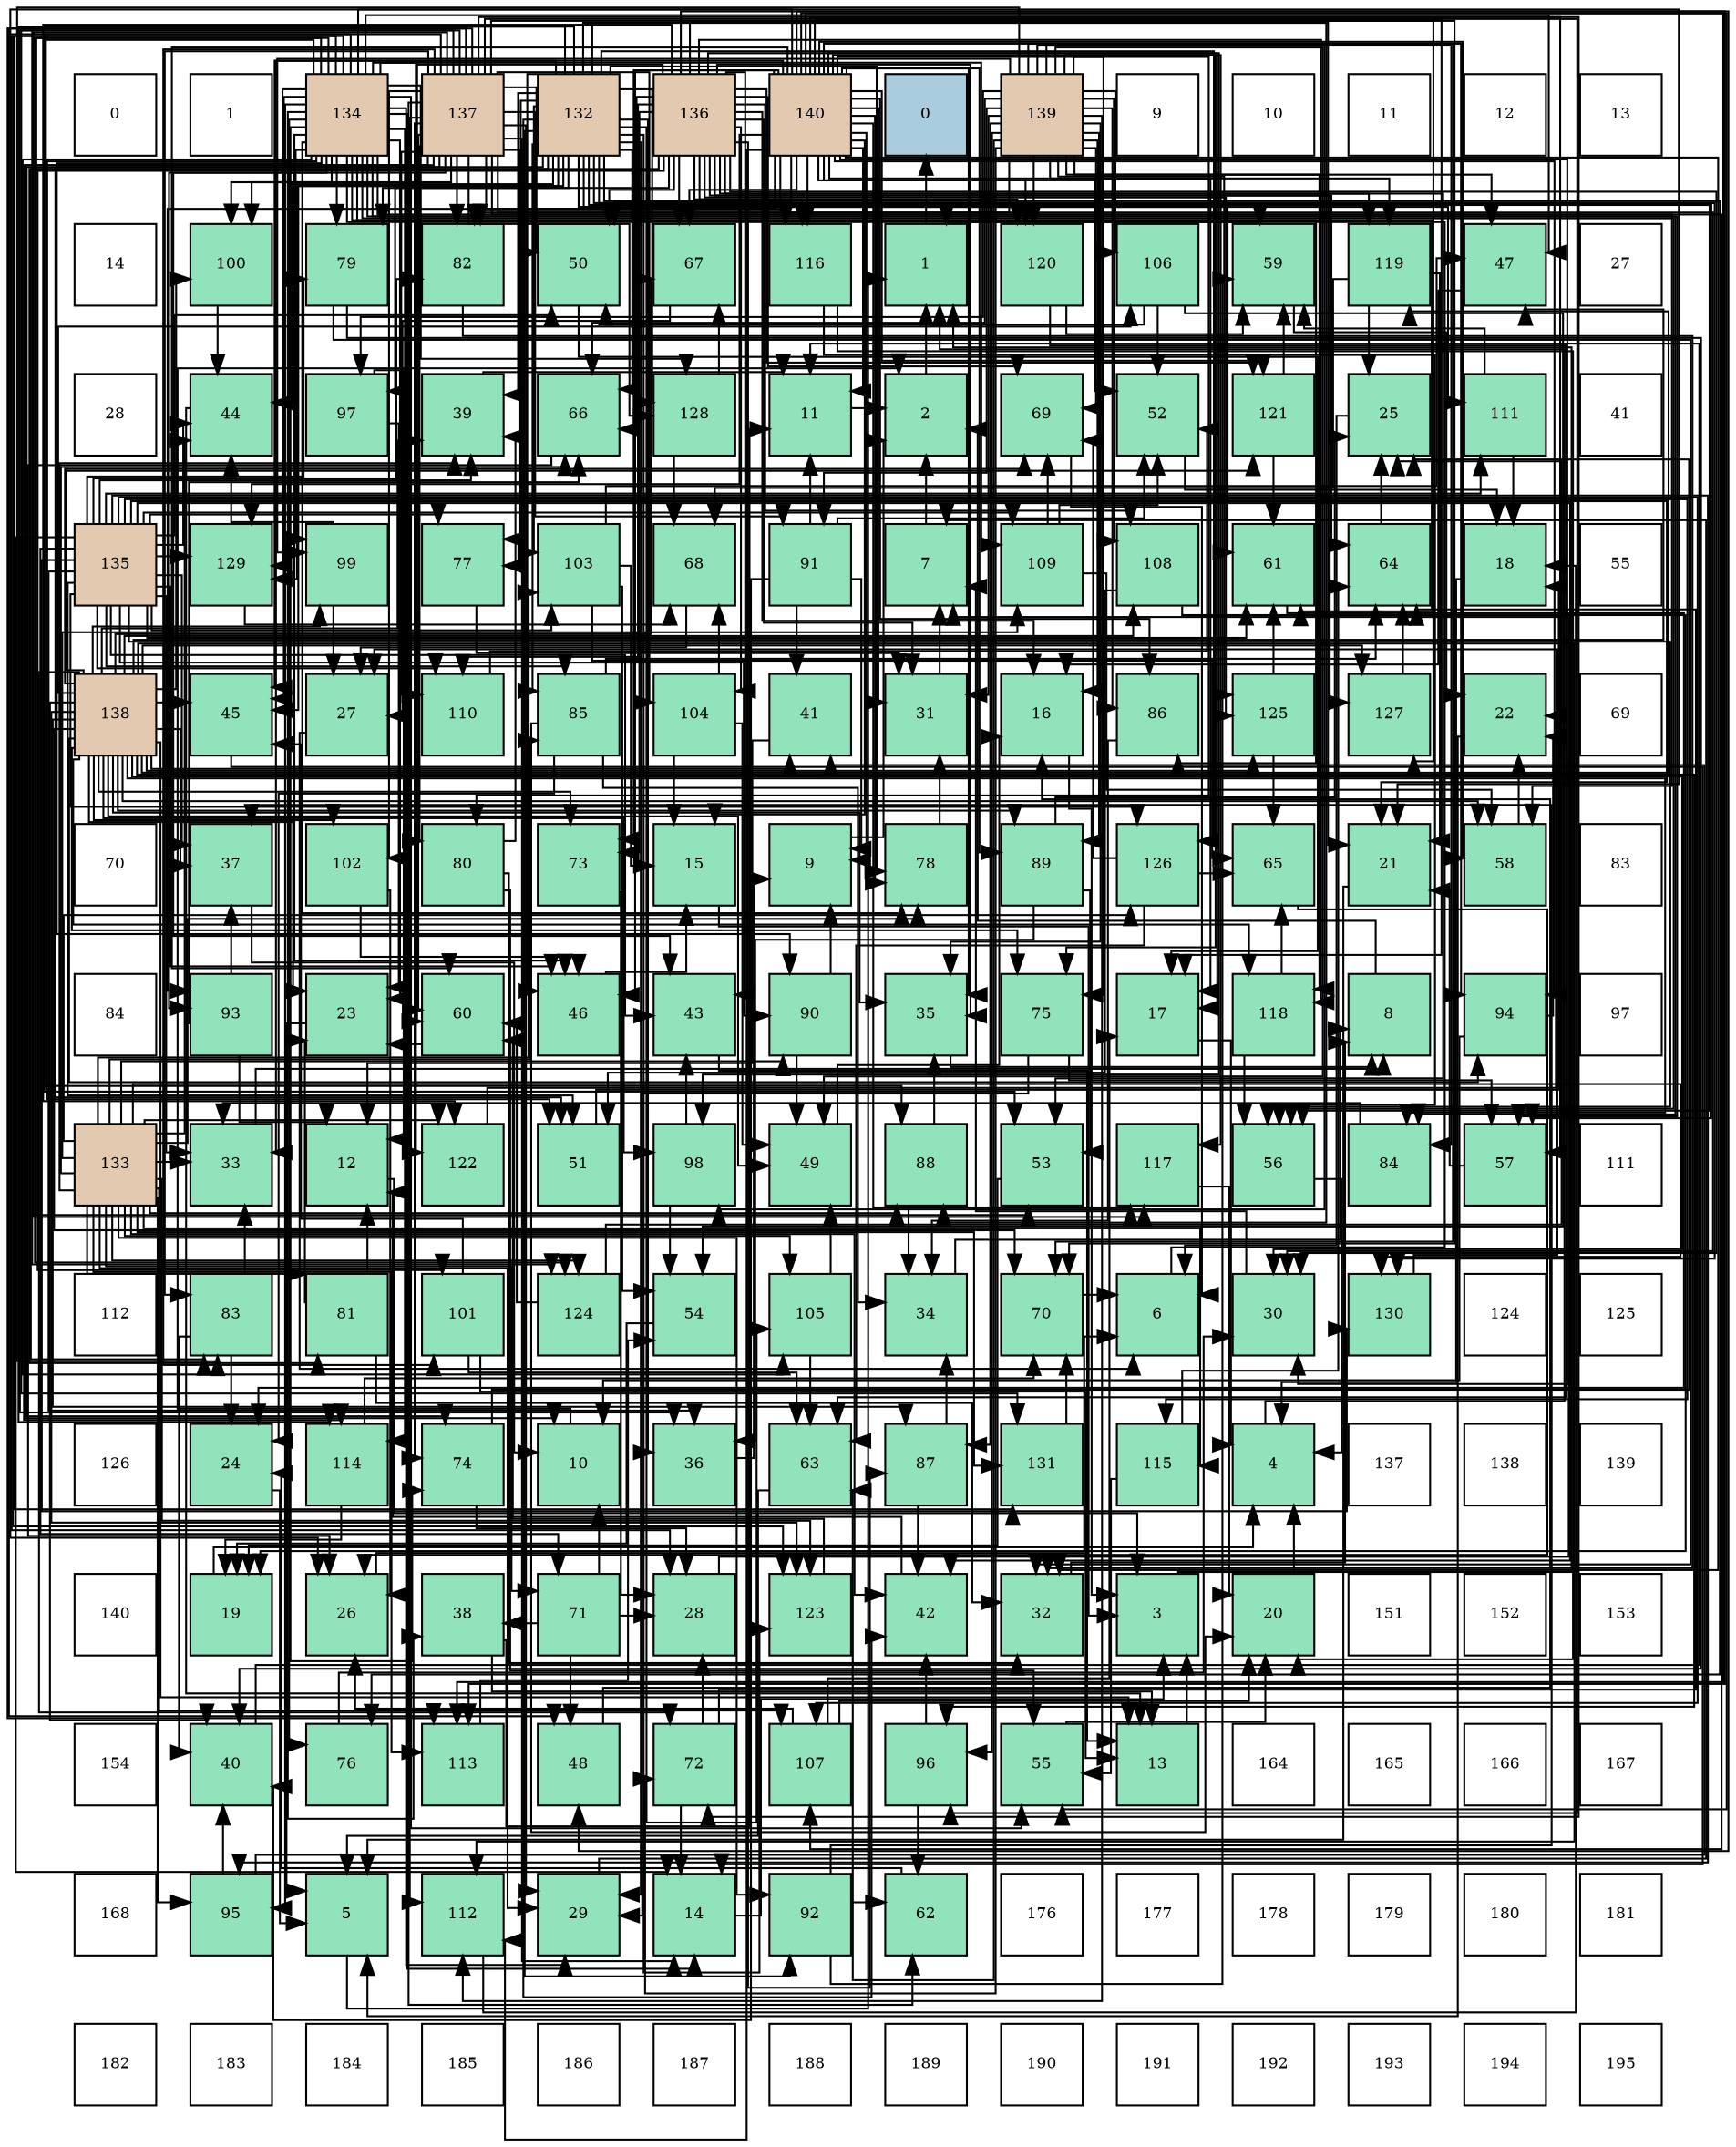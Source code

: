 digraph layout{
 rankdir=TB;
 splines=ortho;
 node [style=filled shape=square fixedsize=true width=0.6];
0[label="0", fontsize=8, fillcolor="#ffffff"];
1[label="1", fontsize=8, fillcolor="#ffffff"];
2[label="134", fontsize=8, fillcolor="#e3c9af"];
3[label="137", fontsize=8, fillcolor="#e3c9af"];
4[label="132", fontsize=8, fillcolor="#e3c9af"];
5[label="136", fontsize=8, fillcolor="#e3c9af"];
6[label="140", fontsize=8, fillcolor="#e3c9af"];
7[label="0", fontsize=8, fillcolor="#a9ccde"];
8[label="139", fontsize=8, fillcolor="#e3c9af"];
9[label="9", fontsize=8, fillcolor="#ffffff"];
10[label="10", fontsize=8, fillcolor="#ffffff"];
11[label="11", fontsize=8, fillcolor="#ffffff"];
12[label="12", fontsize=8, fillcolor="#ffffff"];
13[label="13", fontsize=8, fillcolor="#ffffff"];
14[label="14", fontsize=8, fillcolor="#ffffff"];
15[label="100", fontsize=8, fillcolor="#91e3bb"];
16[label="79", fontsize=8, fillcolor="#91e3bb"];
17[label="82", fontsize=8, fillcolor="#91e3bb"];
18[label="50", fontsize=8, fillcolor="#91e3bb"];
19[label="67", fontsize=8, fillcolor="#91e3bb"];
20[label="116", fontsize=8, fillcolor="#91e3bb"];
21[label="1", fontsize=8, fillcolor="#91e3bb"];
22[label="120", fontsize=8, fillcolor="#91e3bb"];
23[label="106", fontsize=8, fillcolor="#91e3bb"];
24[label="59", fontsize=8, fillcolor="#91e3bb"];
25[label="119", fontsize=8, fillcolor="#91e3bb"];
26[label="47", fontsize=8, fillcolor="#91e3bb"];
27[label="27", fontsize=8, fillcolor="#ffffff"];
28[label="28", fontsize=8, fillcolor="#ffffff"];
29[label="44", fontsize=8, fillcolor="#91e3bb"];
30[label="97", fontsize=8, fillcolor="#91e3bb"];
31[label="39", fontsize=8, fillcolor="#91e3bb"];
32[label="66", fontsize=8, fillcolor="#91e3bb"];
33[label="128", fontsize=8, fillcolor="#91e3bb"];
34[label="11", fontsize=8, fillcolor="#91e3bb"];
35[label="2", fontsize=8, fillcolor="#91e3bb"];
36[label="69", fontsize=8, fillcolor="#91e3bb"];
37[label="52", fontsize=8, fillcolor="#91e3bb"];
38[label="121", fontsize=8, fillcolor="#91e3bb"];
39[label="25", fontsize=8, fillcolor="#91e3bb"];
40[label="111", fontsize=8, fillcolor="#91e3bb"];
41[label="41", fontsize=8, fillcolor="#ffffff"];
42[label="135", fontsize=8, fillcolor="#e3c9af"];
43[label="129", fontsize=8, fillcolor="#91e3bb"];
44[label="99", fontsize=8, fillcolor="#91e3bb"];
45[label="77", fontsize=8, fillcolor="#91e3bb"];
46[label="103", fontsize=8, fillcolor="#91e3bb"];
47[label="68", fontsize=8, fillcolor="#91e3bb"];
48[label="91", fontsize=8, fillcolor="#91e3bb"];
49[label="7", fontsize=8, fillcolor="#91e3bb"];
50[label="109", fontsize=8, fillcolor="#91e3bb"];
51[label="108", fontsize=8, fillcolor="#91e3bb"];
52[label="61", fontsize=8, fillcolor="#91e3bb"];
53[label="64", fontsize=8, fillcolor="#91e3bb"];
54[label="18", fontsize=8, fillcolor="#91e3bb"];
55[label="55", fontsize=8, fillcolor="#ffffff"];
56[label="138", fontsize=8, fillcolor="#e3c9af"];
57[label="45", fontsize=8, fillcolor="#91e3bb"];
58[label="27", fontsize=8, fillcolor="#91e3bb"];
59[label="110", fontsize=8, fillcolor="#91e3bb"];
60[label="85", fontsize=8, fillcolor="#91e3bb"];
61[label="104", fontsize=8, fillcolor="#91e3bb"];
62[label="41", fontsize=8, fillcolor="#91e3bb"];
63[label="31", fontsize=8, fillcolor="#91e3bb"];
64[label="16", fontsize=8, fillcolor="#91e3bb"];
65[label="86", fontsize=8, fillcolor="#91e3bb"];
66[label="125", fontsize=8, fillcolor="#91e3bb"];
67[label="127", fontsize=8, fillcolor="#91e3bb"];
68[label="22", fontsize=8, fillcolor="#91e3bb"];
69[label="69", fontsize=8, fillcolor="#ffffff"];
70[label="70", fontsize=8, fillcolor="#ffffff"];
71[label="37", fontsize=8, fillcolor="#91e3bb"];
72[label="102", fontsize=8, fillcolor="#91e3bb"];
73[label="80", fontsize=8, fillcolor="#91e3bb"];
74[label="73", fontsize=8, fillcolor="#91e3bb"];
75[label="15", fontsize=8, fillcolor="#91e3bb"];
76[label="9", fontsize=8, fillcolor="#91e3bb"];
77[label="78", fontsize=8, fillcolor="#91e3bb"];
78[label="89", fontsize=8, fillcolor="#91e3bb"];
79[label="126", fontsize=8, fillcolor="#91e3bb"];
80[label="65", fontsize=8, fillcolor="#91e3bb"];
81[label="21", fontsize=8, fillcolor="#91e3bb"];
82[label="58", fontsize=8, fillcolor="#91e3bb"];
83[label="83", fontsize=8, fillcolor="#ffffff"];
84[label="84", fontsize=8, fillcolor="#ffffff"];
85[label="93", fontsize=8, fillcolor="#91e3bb"];
86[label="23", fontsize=8, fillcolor="#91e3bb"];
87[label="60", fontsize=8, fillcolor="#91e3bb"];
88[label="46", fontsize=8, fillcolor="#91e3bb"];
89[label="43", fontsize=8, fillcolor="#91e3bb"];
90[label="90", fontsize=8, fillcolor="#91e3bb"];
91[label="35", fontsize=8, fillcolor="#91e3bb"];
92[label="75", fontsize=8, fillcolor="#91e3bb"];
93[label="17", fontsize=8, fillcolor="#91e3bb"];
94[label="118", fontsize=8, fillcolor="#91e3bb"];
95[label="8", fontsize=8, fillcolor="#91e3bb"];
96[label="94", fontsize=8, fillcolor="#91e3bb"];
97[label="97", fontsize=8, fillcolor="#ffffff"];
98[label="133", fontsize=8, fillcolor="#e3c9af"];
99[label="33", fontsize=8, fillcolor="#91e3bb"];
100[label="12", fontsize=8, fillcolor="#91e3bb"];
101[label="122", fontsize=8, fillcolor="#91e3bb"];
102[label="51", fontsize=8, fillcolor="#91e3bb"];
103[label="98", fontsize=8, fillcolor="#91e3bb"];
104[label="49", fontsize=8, fillcolor="#91e3bb"];
105[label="88", fontsize=8, fillcolor="#91e3bb"];
106[label="53", fontsize=8, fillcolor="#91e3bb"];
107[label="117", fontsize=8, fillcolor="#91e3bb"];
108[label="56", fontsize=8, fillcolor="#91e3bb"];
109[label="84", fontsize=8, fillcolor="#91e3bb"];
110[label="57", fontsize=8, fillcolor="#91e3bb"];
111[label="111", fontsize=8, fillcolor="#ffffff"];
112[label="112", fontsize=8, fillcolor="#ffffff"];
113[label="83", fontsize=8, fillcolor="#91e3bb"];
114[label="81", fontsize=8, fillcolor="#91e3bb"];
115[label="101", fontsize=8, fillcolor="#91e3bb"];
116[label="124", fontsize=8, fillcolor="#91e3bb"];
117[label="54", fontsize=8, fillcolor="#91e3bb"];
118[label="105", fontsize=8, fillcolor="#91e3bb"];
119[label="34", fontsize=8, fillcolor="#91e3bb"];
120[label="70", fontsize=8, fillcolor="#91e3bb"];
121[label="6", fontsize=8, fillcolor="#91e3bb"];
122[label="30", fontsize=8, fillcolor="#91e3bb"];
123[label="130", fontsize=8, fillcolor="#91e3bb"];
124[label="124", fontsize=8, fillcolor="#ffffff"];
125[label="125", fontsize=8, fillcolor="#ffffff"];
126[label="126", fontsize=8, fillcolor="#ffffff"];
127[label="24", fontsize=8, fillcolor="#91e3bb"];
128[label="114", fontsize=8, fillcolor="#91e3bb"];
129[label="74", fontsize=8, fillcolor="#91e3bb"];
130[label="10", fontsize=8, fillcolor="#91e3bb"];
131[label="36", fontsize=8, fillcolor="#91e3bb"];
132[label="63", fontsize=8, fillcolor="#91e3bb"];
133[label="87", fontsize=8, fillcolor="#91e3bb"];
134[label="131", fontsize=8, fillcolor="#91e3bb"];
135[label="115", fontsize=8, fillcolor="#91e3bb"];
136[label="4", fontsize=8, fillcolor="#91e3bb"];
137[label="137", fontsize=8, fillcolor="#ffffff"];
138[label="138", fontsize=8, fillcolor="#ffffff"];
139[label="139", fontsize=8, fillcolor="#ffffff"];
140[label="140", fontsize=8, fillcolor="#ffffff"];
141[label="19", fontsize=8, fillcolor="#91e3bb"];
142[label="26", fontsize=8, fillcolor="#91e3bb"];
143[label="38", fontsize=8, fillcolor="#91e3bb"];
144[label="71", fontsize=8, fillcolor="#91e3bb"];
145[label="28", fontsize=8, fillcolor="#91e3bb"];
146[label="123", fontsize=8, fillcolor="#91e3bb"];
147[label="42", fontsize=8, fillcolor="#91e3bb"];
148[label="32", fontsize=8, fillcolor="#91e3bb"];
149[label="3", fontsize=8, fillcolor="#91e3bb"];
150[label="20", fontsize=8, fillcolor="#91e3bb"];
151[label="151", fontsize=8, fillcolor="#ffffff"];
152[label="152", fontsize=8, fillcolor="#ffffff"];
153[label="153", fontsize=8, fillcolor="#ffffff"];
154[label="154", fontsize=8, fillcolor="#ffffff"];
155[label="40", fontsize=8, fillcolor="#91e3bb"];
156[label="76", fontsize=8, fillcolor="#91e3bb"];
157[label="113", fontsize=8, fillcolor="#91e3bb"];
158[label="48", fontsize=8, fillcolor="#91e3bb"];
159[label="72", fontsize=8, fillcolor="#91e3bb"];
160[label="107", fontsize=8, fillcolor="#91e3bb"];
161[label="96", fontsize=8, fillcolor="#91e3bb"];
162[label="55", fontsize=8, fillcolor="#91e3bb"];
163[label="13", fontsize=8, fillcolor="#91e3bb"];
164[label="164", fontsize=8, fillcolor="#ffffff"];
165[label="165", fontsize=8, fillcolor="#ffffff"];
166[label="166", fontsize=8, fillcolor="#ffffff"];
167[label="167", fontsize=8, fillcolor="#ffffff"];
168[label="168", fontsize=8, fillcolor="#ffffff"];
169[label="95", fontsize=8, fillcolor="#91e3bb"];
170[label="5", fontsize=8, fillcolor="#91e3bb"];
171[label="112", fontsize=8, fillcolor="#91e3bb"];
172[label="29", fontsize=8, fillcolor="#91e3bb"];
173[label="14", fontsize=8, fillcolor="#91e3bb"];
174[label="92", fontsize=8, fillcolor="#91e3bb"];
175[label="62", fontsize=8, fillcolor="#91e3bb"];
176[label="176", fontsize=8, fillcolor="#ffffff"];
177[label="177", fontsize=8, fillcolor="#ffffff"];
178[label="178", fontsize=8, fillcolor="#ffffff"];
179[label="179", fontsize=8, fillcolor="#ffffff"];
180[label="180", fontsize=8, fillcolor="#ffffff"];
181[label="181", fontsize=8, fillcolor="#ffffff"];
182[label="182", fontsize=8, fillcolor="#ffffff"];
183[label="183", fontsize=8, fillcolor="#ffffff"];
184[label="184", fontsize=8, fillcolor="#ffffff"];
185[label="185", fontsize=8, fillcolor="#ffffff"];
186[label="186", fontsize=8, fillcolor="#ffffff"];
187[label="187", fontsize=8, fillcolor="#ffffff"];
188[label="188", fontsize=8, fillcolor="#ffffff"];
189[label="189", fontsize=8, fillcolor="#ffffff"];
190[label="190", fontsize=8, fillcolor="#ffffff"];
191[label="191", fontsize=8, fillcolor="#ffffff"];
192[label="192", fontsize=8, fillcolor="#ffffff"];
193[label="193", fontsize=8, fillcolor="#ffffff"];
194[label="194", fontsize=8, fillcolor="#ffffff"];
195[label="195", fontsize=8, fillcolor="#ffffff"];
edge [constraint=false, style=vis];21 -> 7;
35 -> 21;
149 -> 21;
136 -> 21;
170 -> 21;
121 -> 21;
49 -> 35;
95 -> 35;
76 -> 35;
130 -> 35;
34 -> 35;
100 -> 149;
163 -> 149;
173 -> 149;
75 -> 149;
64 -> 149;
93 -> 136;
54 -> 136;
141 -> 136;
150 -> 136;
81 -> 170;
68 -> 170;
86 -> 170;
127 -> 170;
39 -> 121;
142 -> 121;
58 -> 121;
145 -> 49;
172 -> 49;
122 -> 49;
63 -> 49;
148 -> 95;
99 -> 95;
119 -> 95;
91 -> 95;
131 -> 76;
71 -> 130;
143 -> 34;
143 -> 163;
31 -> 34;
155 -> 34;
62 -> 100;
147 -> 100;
89 -> 163;
29 -> 163;
57 -> 173;
88 -> 75;
26 -> 64;
158 -> 64;
104 -> 64;
18 -> 93;
102 -> 54;
37 -> 54;
106 -> 141;
117 -> 141;
162 -> 150;
108 -> 136;
110 -> 81;
82 -> 68;
24 -> 68;
87 -> 86;
52 -> 127;
175 -> 127;
132 -> 170;
53 -> 39;
80 -> 142;
32 -> 142;
19 -> 58;
47 -> 58;
36 -> 121;
120 -> 121;
144 -> 130;
144 -> 145;
144 -> 143;
144 -> 158;
159 -> 173;
159 -> 145;
159 -> 53;
74 -> 145;
129 -> 39;
129 -> 145;
92 -> 172;
92 -> 110;
156 -> 122;
45 -> 63;
77 -> 63;
16 -> 148;
16 -> 155;
73 -> 148;
73 -> 31;
73 -> 162;
114 -> 100;
114 -> 86;
114 -> 148;
17 -> 148;
113 -> 127;
113 -> 99;
113 -> 155;
109 -> 99;
60 -> 150;
60 -> 127;
60 -> 119;
60 -> 53;
65 -> 119;
133 -> 119;
133 -> 147;
105 -> 119;
105 -> 91;
78 -> 39;
78 -> 131;
78 -> 106;
90 -> 76;
90 -> 104;
48 -> 76;
48 -> 34;
48 -> 155;
48 -> 62;
48 -> 37;
174 -> 71;
174 -> 24;
174 -> 175;
85 -> 100;
85 -> 71;
85 -> 32;
96 -> 130;
96 -> 68;
169 -> 155;
169 -> 62;
161 -> 147;
161 -> 175;
30 -> 100;
30 -> 86;
103 -> 89;
103 -> 117;
44 -> 58;
44 -> 29;
15 -> 29;
115 -> 163;
115 -> 57;
115 -> 132;
72 -> 142;
72 -> 88;
46 -> 75;
46 -> 26;
46 -> 117;
46 -> 80;
61 -> 75;
61 -> 104;
61 -> 47;
118 -> 104;
118 -> 132;
23 -> 18;
23 -> 37;
23 -> 117;
160 -> 93;
160 -> 150;
160 -> 142;
51 -> 141;
51 -> 102;
50 -> 37;
50 -> 82;
50 -> 36;
59 -> 37;
40 -> 54;
40 -> 24;
171 -> 54;
157 -> 117;
128 -> 141;
128 -> 120;
135 -> 162;
135 -> 53;
20 -> 150;
20 -> 108;
107 -> 150;
94 -> 108;
94 -> 80;
25 -> 81;
25 -> 39;
25 -> 47;
22 -> 24;
22 -> 132;
38 -> 24;
38 -> 52;
101 -> 68;
146 -> 87;
116 -> 39;
116 -> 87;
66 -> 52;
66 -> 80;
79 -> 132;
79 -> 80;
79 -> 36;
67 -> 53;
33 -> 19;
33 -> 47;
43 -> 47;
123 -> 58;
134 -> 120;
4 -> 81;
4 -> 172;
4 -> 99;
4 -> 131;
4 -> 31;
4 -> 147;
4 -> 29;
4 -> 57;
4 -> 88;
4 -> 108;
4 -> 110;
4 -> 52;
4 -> 32;
4 -> 129;
4 -> 156;
4 -> 45;
4 -> 77;
4 -> 16;
4 -> 114;
4 -> 60;
4 -> 105;
4 -> 174;
4 -> 46;
4 -> 118;
4 -> 40;
4 -> 128;
4 -> 146;
4 -> 116;
4 -> 79;
4 -> 33;
4 -> 43;
4 -> 123;
98 -> 172;
98 -> 99;
98 -> 31;
98 -> 147;
98 -> 29;
98 -> 32;
98 -> 144;
98 -> 77;
98 -> 114;
98 -> 60;
98 -> 105;
98 -> 90;
98 -> 174;
98 -> 169;
98 -> 46;
98 -> 118;
98 -> 160;
98 -> 50;
98 -> 157;
98 -> 135;
98 -> 101;
98 -> 146;
98 -> 116;
98 -> 79;
98 -> 123;
98 -> 134;
2 -> 173;
2 -> 81;
2 -> 86;
2 -> 145;
2 -> 172;
2 -> 143;
2 -> 89;
2 -> 57;
2 -> 88;
2 -> 26;
2 -> 102;
2 -> 106;
2 -> 162;
2 -> 108;
2 -> 110;
2 -> 24;
2 -> 52;
2 -> 129;
2 -> 156;
2 -> 77;
2 -> 16;
2 -> 109;
2 -> 65;
2 -> 105;
2 -> 90;
2 -> 169;
2 -> 44;
2 -> 15;
2 -> 118;
2 -> 160;
2 -> 50;
2 -> 128;
2 -> 101;
2 -> 146;
2 -> 116;
2 -> 33;
2 -> 43;
2 -> 134;
42 -> 173;
42 -> 81;
42 -> 99;
42 -> 131;
42 -> 71;
42 -> 31;
42 -> 147;
42 -> 89;
42 -> 29;
42 -> 88;
42 -> 18;
42 -> 102;
42 -> 108;
42 -> 52;
42 -> 144;
42 -> 45;
42 -> 16;
42 -> 17;
42 -> 60;
42 -> 90;
42 -> 169;
42 -> 46;
42 -> 160;
42 -> 50;
42 -> 59;
42 -> 40;
42 -> 135;
42 -> 79;
42 -> 43;
42 -> 123;
5 -> 64;
5 -> 122;
5 -> 63;
5 -> 91;
5 -> 89;
5 -> 18;
5 -> 106;
5 -> 87;
5 -> 53;
5 -> 32;
5 -> 19;
5 -> 36;
5 -> 120;
5 -> 74;
5 -> 92;
5 -> 113;
5 -> 133;
5 -> 30;
5 -> 115;
5 -> 61;
5 -> 51;
5 -> 59;
5 -> 157;
5 -> 20;
5 -> 94;
5 -> 25;
5 -> 22;
5 -> 38;
5 -> 101;
5 -> 66;
5 -> 67;
3 -> 130;
3 -> 173;
3 -> 93;
3 -> 172;
3 -> 122;
3 -> 131;
3 -> 158;
3 -> 18;
3 -> 102;
3 -> 106;
3 -> 110;
3 -> 82;
3 -> 87;
3 -> 175;
3 -> 129;
3 -> 45;
3 -> 73;
3 -> 17;
3 -> 113;
3 -> 48;
3 -> 85;
3 -> 15;
3 -> 115;
3 -> 72;
3 -> 61;
3 -> 59;
3 -> 171;
3 -> 157;
3 -> 128;
3 -> 20;
3 -> 107;
3 -> 67;
3 -> 33;
3 -> 134;
56 -> 163;
56 -> 86;
56 -> 122;
56 -> 91;
56 -> 71;
56 -> 31;
56 -> 155;
56 -> 62;
56 -> 57;
56 -> 26;
56 -> 104;
56 -> 82;
56 -> 19;
56 -> 36;
56 -> 120;
56 -> 159;
56 -> 74;
56 -> 92;
56 -> 109;
56 -> 133;
56 -> 78;
56 -> 96;
56 -> 161;
56 -> 103;
56 -> 44;
56 -> 15;
56 -> 72;
56 -> 23;
56 -> 51;
56 -> 171;
56 -> 94;
56 -> 25;
56 -> 38;
56 -> 146;
56 -> 66;
56 -> 67;
8 -> 64;
8 -> 93;
8 -> 63;
8 -> 91;
8 -> 26;
8 -> 104;
8 -> 132;
8 -> 32;
8 -> 36;
8 -> 159;
8 -> 73;
8 -> 17;
8 -> 113;
8 -> 109;
8 -> 65;
8 -> 133;
8 -> 78;
8 -> 48;
8 -> 96;
8 -> 161;
8 -> 30;
8 -> 103;
8 -> 44;
8 -> 23;
8 -> 51;
8 -> 171;
8 -> 107;
8 -> 94;
8 -> 22;
8 -> 66;
6 -> 76;
6 -> 34;
6 -> 75;
6 -> 93;
6 -> 142;
6 -> 122;
6 -> 63;
6 -> 148;
6 -> 91;
6 -> 57;
6 -> 88;
6 -> 158;
6 -> 18;
6 -> 37;
6 -> 162;
6 -> 82;
6 -> 87;
6 -> 19;
6 -> 120;
6 -> 159;
6 -> 74;
6 -> 92;
6 -> 77;
6 -> 17;
6 -> 65;
6 -> 78;
6 -> 85;
6 -> 96;
6 -> 161;
6 -> 103;
6 -> 171;
6 -> 157;
6 -> 20;
6 -> 107;
6 -> 25;
6 -> 22;
6 -> 38;
6 -> 43;
edge [constraint=true, style=invis];
0 -> 14 -> 28 -> 42 -> 56 -> 70 -> 84 -> 98 -> 112 -> 126 -> 140 -> 154 -> 168 -> 182;
1 -> 15 -> 29 -> 43 -> 57 -> 71 -> 85 -> 99 -> 113 -> 127 -> 141 -> 155 -> 169 -> 183;
2 -> 16 -> 30 -> 44 -> 58 -> 72 -> 86 -> 100 -> 114 -> 128 -> 142 -> 156 -> 170 -> 184;
3 -> 17 -> 31 -> 45 -> 59 -> 73 -> 87 -> 101 -> 115 -> 129 -> 143 -> 157 -> 171 -> 185;
4 -> 18 -> 32 -> 46 -> 60 -> 74 -> 88 -> 102 -> 116 -> 130 -> 144 -> 158 -> 172 -> 186;
5 -> 19 -> 33 -> 47 -> 61 -> 75 -> 89 -> 103 -> 117 -> 131 -> 145 -> 159 -> 173 -> 187;
6 -> 20 -> 34 -> 48 -> 62 -> 76 -> 90 -> 104 -> 118 -> 132 -> 146 -> 160 -> 174 -> 188;
7 -> 21 -> 35 -> 49 -> 63 -> 77 -> 91 -> 105 -> 119 -> 133 -> 147 -> 161 -> 175 -> 189;
8 -> 22 -> 36 -> 50 -> 64 -> 78 -> 92 -> 106 -> 120 -> 134 -> 148 -> 162 -> 176 -> 190;
9 -> 23 -> 37 -> 51 -> 65 -> 79 -> 93 -> 107 -> 121 -> 135 -> 149 -> 163 -> 177 -> 191;
10 -> 24 -> 38 -> 52 -> 66 -> 80 -> 94 -> 108 -> 122 -> 136 -> 150 -> 164 -> 178 -> 192;
11 -> 25 -> 39 -> 53 -> 67 -> 81 -> 95 -> 109 -> 123 -> 137 -> 151 -> 165 -> 179 -> 193;
12 -> 26 -> 40 -> 54 -> 68 -> 82 -> 96 -> 110 -> 124 -> 138 -> 152 -> 166 -> 180 -> 194;
13 -> 27 -> 41 -> 55 -> 69 -> 83 -> 97 -> 111 -> 125 -> 139 -> 153 -> 167 -> 181 -> 195;
rank = same {0 -> 1 -> 2 -> 3 -> 4 -> 5 -> 6 -> 7 -> 8 -> 9 -> 10 -> 11 -> 12 -> 13};
rank = same {14 -> 15 -> 16 -> 17 -> 18 -> 19 -> 20 -> 21 -> 22 -> 23 -> 24 -> 25 -> 26 -> 27};
rank = same {28 -> 29 -> 30 -> 31 -> 32 -> 33 -> 34 -> 35 -> 36 -> 37 -> 38 -> 39 -> 40 -> 41};
rank = same {42 -> 43 -> 44 -> 45 -> 46 -> 47 -> 48 -> 49 -> 50 -> 51 -> 52 -> 53 -> 54 -> 55};
rank = same {56 -> 57 -> 58 -> 59 -> 60 -> 61 -> 62 -> 63 -> 64 -> 65 -> 66 -> 67 -> 68 -> 69};
rank = same {70 -> 71 -> 72 -> 73 -> 74 -> 75 -> 76 -> 77 -> 78 -> 79 -> 80 -> 81 -> 82 -> 83};
rank = same {84 -> 85 -> 86 -> 87 -> 88 -> 89 -> 90 -> 91 -> 92 -> 93 -> 94 -> 95 -> 96 -> 97};
rank = same {98 -> 99 -> 100 -> 101 -> 102 -> 103 -> 104 -> 105 -> 106 -> 107 -> 108 -> 109 -> 110 -> 111};
rank = same {112 -> 113 -> 114 -> 115 -> 116 -> 117 -> 118 -> 119 -> 120 -> 121 -> 122 -> 123 -> 124 -> 125};
rank = same {126 -> 127 -> 128 -> 129 -> 130 -> 131 -> 132 -> 133 -> 134 -> 135 -> 136 -> 137 -> 138 -> 139};
rank = same {140 -> 141 -> 142 -> 143 -> 144 -> 145 -> 146 -> 147 -> 148 -> 149 -> 150 -> 151 -> 152 -> 153};
rank = same {154 -> 155 -> 156 -> 157 -> 158 -> 159 -> 160 -> 161 -> 162 -> 163 -> 164 -> 165 -> 166 -> 167};
rank = same {168 -> 169 -> 170 -> 171 -> 172 -> 173 -> 174 -> 175 -> 176 -> 177 -> 178 -> 179 -> 180 -> 181};
rank = same {182 -> 183 -> 184 -> 185 -> 186 -> 187 -> 188 -> 189 -> 190 -> 191 -> 192 -> 193 -> 194 -> 195};
}